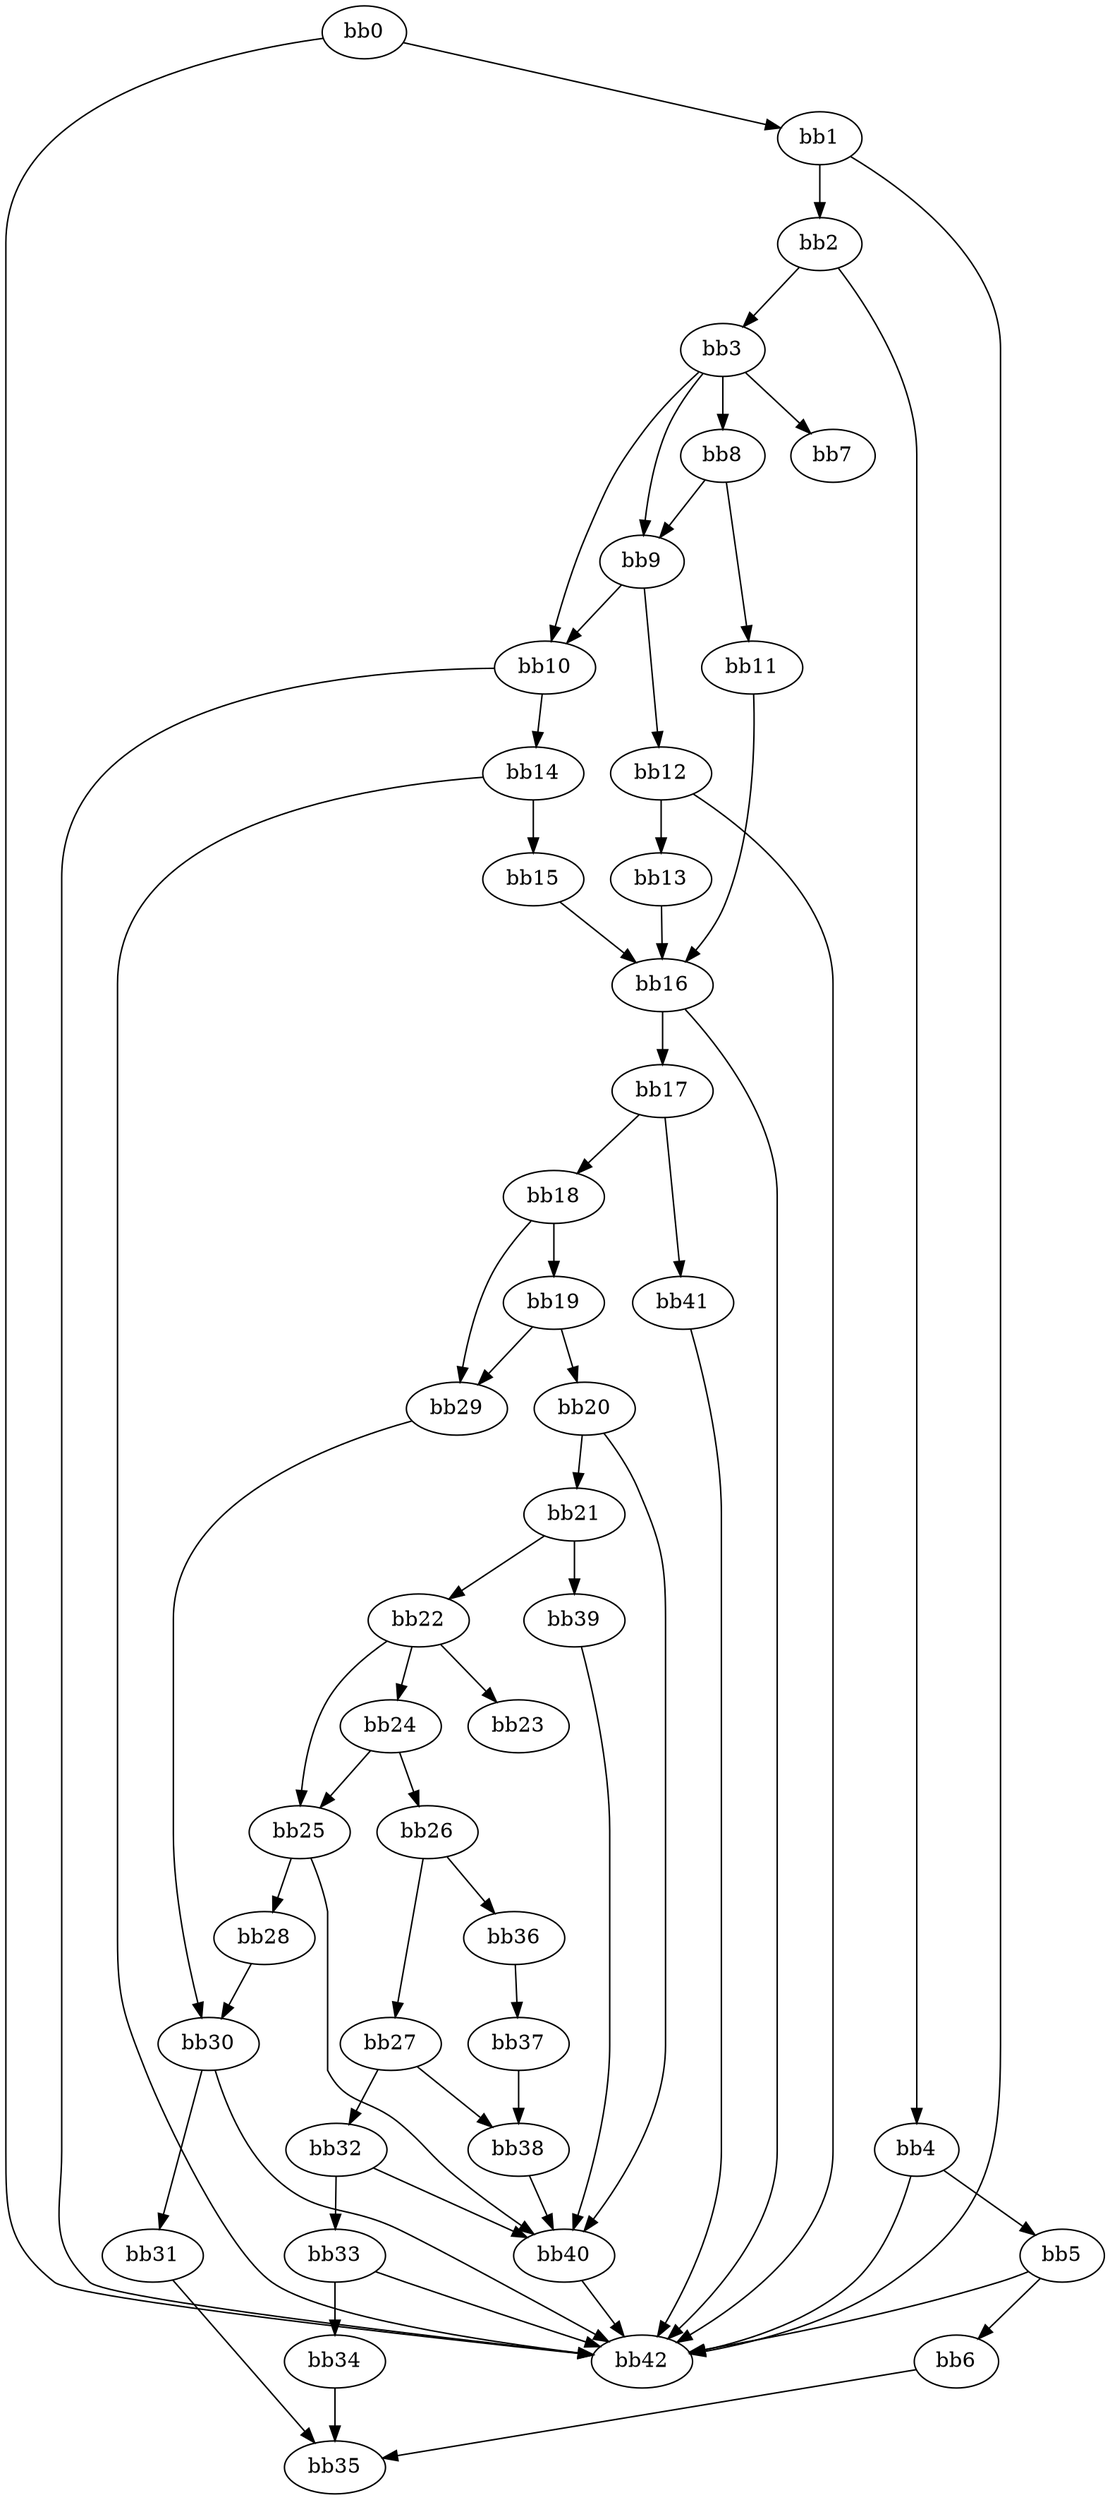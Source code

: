 digraph {
    0 [ label = "bb0\l" ]
    1 [ label = "bb1\l" ]
    2 [ label = "bb2\l" ]
    3 [ label = "bb3\l" ]
    4 [ label = "bb4\l" ]
    5 [ label = "bb5\l" ]
    6 [ label = "bb6\l" ]
    7 [ label = "bb7\l" ]
    8 [ label = "bb8\l" ]
    9 [ label = "bb9\l" ]
    10 [ label = "bb10\l" ]
    11 [ label = "bb11\l" ]
    12 [ label = "bb12\l" ]
    13 [ label = "bb13\l" ]
    14 [ label = "bb14\l" ]
    15 [ label = "bb15\l" ]
    16 [ label = "bb16\l" ]
    17 [ label = "bb17\l" ]
    18 [ label = "bb18\l" ]
    19 [ label = "bb19\l" ]
    20 [ label = "bb20\l" ]
    21 [ label = "bb21\l" ]
    22 [ label = "bb22\l" ]
    23 [ label = "bb23\l" ]
    24 [ label = "bb24\l" ]
    25 [ label = "bb25\l" ]
    26 [ label = "bb26\l" ]
    27 [ label = "bb27\l" ]
    28 [ label = "bb28\l" ]
    29 [ label = "bb29\l" ]
    30 [ label = "bb30\l" ]
    31 [ label = "bb31\l" ]
    32 [ label = "bb32\l" ]
    33 [ label = "bb33\l" ]
    34 [ label = "bb34\l" ]
    35 [ label = "bb35\l" ]
    36 [ label = "bb36\l" ]
    37 [ label = "bb37\l" ]
    38 [ label = "bb38\l" ]
    39 [ label = "bb39\l" ]
    40 [ label = "bb40\l" ]
    41 [ label = "bb41\l" ]
    42 [ label = "bb42\l" ]
    0 -> 1 [ ]
    0 -> 42 [ ]
    1 -> 2 [ ]
    1 -> 42 [ ]
    2 -> 3 [ ]
    2 -> 4 [ ]
    3 -> 7 [ ]
    3 -> 8 [ ]
    3 -> 9 [ ]
    3 -> 10 [ ]
    4 -> 5 [ ]
    4 -> 42 [ ]
    5 -> 6 [ ]
    5 -> 42 [ ]
    6 -> 35 [ ]
    8 -> 9 [ ]
    8 -> 11 [ ]
    9 -> 10 [ ]
    9 -> 12 [ ]
    10 -> 14 [ ]
    10 -> 42 [ ]
    11 -> 16 [ ]
    12 -> 13 [ ]
    12 -> 42 [ ]
    13 -> 16 [ ]
    14 -> 15 [ ]
    14 -> 42 [ ]
    15 -> 16 [ ]
    16 -> 17 [ ]
    16 -> 42 [ ]
    17 -> 18 [ ]
    17 -> 41 [ ]
    18 -> 19 [ ]
    18 -> 29 [ ]
    19 -> 20 [ ]
    19 -> 29 [ ]
    20 -> 21 [ ]
    20 -> 40 [ ]
    21 -> 22 [ ]
    21 -> 39 [ ]
    22 -> 23 [ ]
    22 -> 24 [ ]
    22 -> 25 [ ]
    24 -> 25 [ ]
    24 -> 26 [ ]
    25 -> 28 [ ]
    25 -> 40 [ ]
    26 -> 27 [ ]
    26 -> 36 [ ]
    27 -> 32 [ ]
    27 -> 38 [ ]
    28 -> 30 [ ]
    29 -> 30 [ ]
    30 -> 31 [ ]
    30 -> 42 [ ]
    31 -> 35 [ ]
    32 -> 33 [ ]
    32 -> 40 [ ]
    33 -> 34 [ ]
    33 -> 42 [ ]
    34 -> 35 [ ]
    36 -> 37 [ ]
    37 -> 38 [ ]
    38 -> 40 [ ]
    39 -> 40 [ ]
    40 -> 42 [ ]
    41 -> 42 [ ]
}

